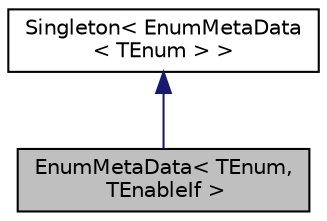 digraph "EnumMetaData&lt; TEnum, TEnableIf &gt;"
{
  edge [fontname="Helvetica",fontsize="10",labelfontname="Helvetica",labelfontsize="10"];
  node [fontname="Helvetica",fontsize="10",shape=record];
  Node0 [label="EnumMetaData\< TEnum,\l TEnableIf \>",height=0.2,width=0.4,color="black", fillcolor="grey75", style="filled", fontcolor="black"];
  Node1 -> Node0 [dir="back",color="midnightblue",fontsize="10",style="solid",fontname="Helvetica"];
  Node1 [label="Singleton\< EnumMetaData\l\< TEnum \> \>",height=0.2,width=0.4,color="black", fillcolor="white", style="filled",URL="$classaworx_1_1lib_1_1lang_1_1Singleton.html"];
}
